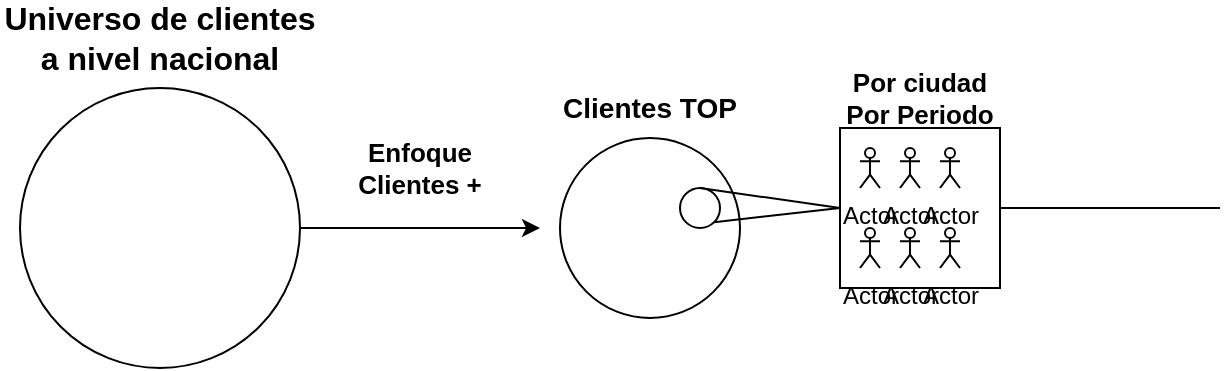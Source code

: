 <mxfile version="21.3.2" type="github">
  <diagram name="Página-1" id="LDBdHK_t5nrsPzFhc7is">
    <mxGraphModel dx="880" dy="452" grid="1" gridSize="10" guides="1" tooltips="1" connect="1" arrows="1" fold="1" page="1" pageScale="1" pageWidth="827" pageHeight="1169" math="0" shadow="0">
      <root>
        <mxCell id="0" />
        <mxCell id="1" parent="0" />
        <mxCell id="lZyJ6sqDVqnryt-lG0rH-1" value="" style="ellipse;whiteSpace=wrap;html=1;aspect=fixed;" parent="1" vertex="1">
          <mxGeometry x="40" y="60" width="140" height="140" as="geometry" />
        </mxCell>
        <mxCell id="lZyJ6sqDVqnryt-lG0rH-2" value="&lt;font style=&quot;font-size: 16px;&quot;&gt;Universo de clientes a nivel nacional&lt;/font&gt;" style="text;html=1;strokeColor=none;fillColor=none;align=center;verticalAlign=middle;whiteSpace=wrap;rounded=0;fontStyle=1;fontSize=16;" parent="1" vertex="1">
          <mxGeometry x="30" y="20" width="160" height="30" as="geometry" />
        </mxCell>
        <mxCell id="lZyJ6sqDVqnryt-lG0rH-7" value="" style="endArrow=classic;html=1;rounded=0;exitX=1;exitY=0.5;exitDx=0;exitDy=0;" parent="1" source="lZyJ6sqDVqnryt-lG0rH-1" edge="1">
          <mxGeometry width="50" height="50" relative="1" as="geometry">
            <mxPoint x="390" y="180" as="sourcePoint" />
            <mxPoint x="300" y="130" as="targetPoint" />
          </mxGeometry>
        </mxCell>
        <mxCell id="lZyJ6sqDVqnryt-lG0rH-9" value="Enfoque Clientes +" style="text;html=1;strokeColor=none;fillColor=none;align=center;verticalAlign=middle;whiteSpace=wrap;rounded=0;fontSize=13;fontStyle=1" parent="1" vertex="1">
          <mxGeometry x="190" y="80" width="100" height="40" as="geometry" />
        </mxCell>
        <mxCell id="lZyJ6sqDVqnryt-lG0rH-10" value="" style="ellipse;whiteSpace=wrap;html=1;aspect=fixed;" parent="1" vertex="1">
          <mxGeometry x="310" y="85" width="90" height="90" as="geometry" />
        </mxCell>
        <mxCell id="lZyJ6sqDVqnryt-lG0rH-11" value="Clientes TOP" style="text;html=1;strokeColor=none;fillColor=none;align=center;verticalAlign=middle;whiteSpace=wrap;rounded=0;fontStyle=1;fontSize=14;" parent="1" vertex="1">
          <mxGeometry x="310" y="55" width="90" height="30" as="geometry" />
        </mxCell>
        <mxCell id="lZyJ6sqDVqnryt-lG0rH-13" value="" style="ellipse;whiteSpace=wrap;html=1;aspect=fixed;" parent="1" vertex="1">
          <mxGeometry x="370" y="110" width="20" height="20" as="geometry" />
        </mxCell>
        <mxCell id="lZyJ6sqDVqnryt-lG0rH-14" value="" style="endArrow=none;html=1;rounded=0;exitX=1;exitY=1;exitDx=0;exitDy=0;entryX=0;entryY=0.5;entryDx=0;entryDy=0;" parent="1" source="lZyJ6sqDVqnryt-lG0rH-13" target="lZyJ6sqDVqnryt-lG0rH-16" edge="1">
          <mxGeometry width="50" height="50" relative="1" as="geometry">
            <mxPoint x="390" y="160" as="sourcePoint" />
            <mxPoint x="440" y="110" as="targetPoint" />
          </mxGeometry>
        </mxCell>
        <mxCell id="lZyJ6sqDVqnryt-lG0rH-15" value="" style="endArrow=none;html=1;rounded=0;exitX=0.5;exitY=0;exitDx=0;exitDy=0;entryX=0;entryY=0.5;entryDx=0;entryDy=0;" parent="1" source="lZyJ6sqDVqnryt-lG0rH-13" target="lZyJ6sqDVqnryt-lG0rH-16" edge="1">
          <mxGeometry width="50" height="50" relative="1" as="geometry">
            <mxPoint x="390" y="160" as="sourcePoint" />
            <mxPoint x="440" y="110" as="targetPoint" />
          </mxGeometry>
        </mxCell>
        <mxCell id="lZyJ6sqDVqnryt-lG0rH-16" value="" style="whiteSpace=wrap;html=1;aspect=fixed;" parent="1" vertex="1">
          <mxGeometry x="450" y="80" width="80" height="80" as="geometry" />
        </mxCell>
        <mxCell id="lZyJ6sqDVqnryt-lG0rH-17" value="Por ciudad&lt;br style=&quot;font-size: 13px;&quot;&gt;Por Periodo" style="text;html=1;strokeColor=none;fillColor=none;align=center;verticalAlign=middle;whiteSpace=wrap;rounded=0;fontStyle=1;fontSize=13;" parent="1" vertex="1">
          <mxGeometry x="450" y="50" width="80" height="30" as="geometry" />
        </mxCell>
        <mxCell id="lZyJ6sqDVqnryt-lG0rH-18" value="Actor" style="shape=umlActor;verticalLabelPosition=bottom;verticalAlign=top;html=1;outlineConnect=0;" parent="1" vertex="1">
          <mxGeometry x="460" y="90" width="10" height="20" as="geometry" />
        </mxCell>
        <mxCell id="lZyJ6sqDVqnryt-lG0rH-19" value="Actor" style="shape=umlActor;verticalLabelPosition=bottom;verticalAlign=top;html=1;outlineConnect=0;" parent="1" vertex="1">
          <mxGeometry x="480" y="90" width="10" height="20" as="geometry" />
        </mxCell>
        <mxCell id="lZyJ6sqDVqnryt-lG0rH-20" value="Actor" style="shape=umlActor;verticalLabelPosition=bottom;verticalAlign=top;html=1;outlineConnect=0;" parent="1" vertex="1">
          <mxGeometry x="500" y="90" width="10" height="20" as="geometry" />
        </mxCell>
        <mxCell id="lZyJ6sqDVqnryt-lG0rH-21" value="Actor" style="shape=umlActor;verticalLabelPosition=bottom;verticalAlign=top;html=1;outlineConnect=0;" parent="1" vertex="1">
          <mxGeometry x="460" y="130" width="10" height="20" as="geometry" />
        </mxCell>
        <mxCell id="lZyJ6sqDVqnryt-lG0rH-23" value="Actor" style="shape=umlActor;verticalLabelPosition=bottom;verticalAlign=top;html=1;outlineConnect=0;" parent="1" vertex="1">
          <mxGeometry x="480" y="130" width="10" height="20" as="geometry" />
        </mxCell>
        <mxCell id="lZyJ6sqDVqnryt-lG0rH-24" value="Actor" style="shape=umlActor;verticalLabelPosition=bottom;verticalAlign=top;html=1;outlineConnect=0;" parent="1" vertex="1">
          <mxGeometry x="500" y="130" width="10" height="20" as="geometry" />
        </mxCell>
        <mxCell id="rWU9i9-iqi5T9KxDgLIL-1" value="" style="endArrow=none;html=1;rounded=0;exitX=1;exitY=0.5;exitDx=0;exitDy=0;" edge="1" parent="1" source="lZyJ6sqDVqnryt-lG0rH-16">
          <mxGeometry width="50" height="50" relative="1" as="geometry">
            <mxPoint x="610" y="120" as="sourcePoint" />
            <mxPoint x="640" y="120" as="targetPoint" />
          </mxGeometry>
        </mxCell>
      </root>
    </mxGraphModel>
  </diagram>
</mxfile>
